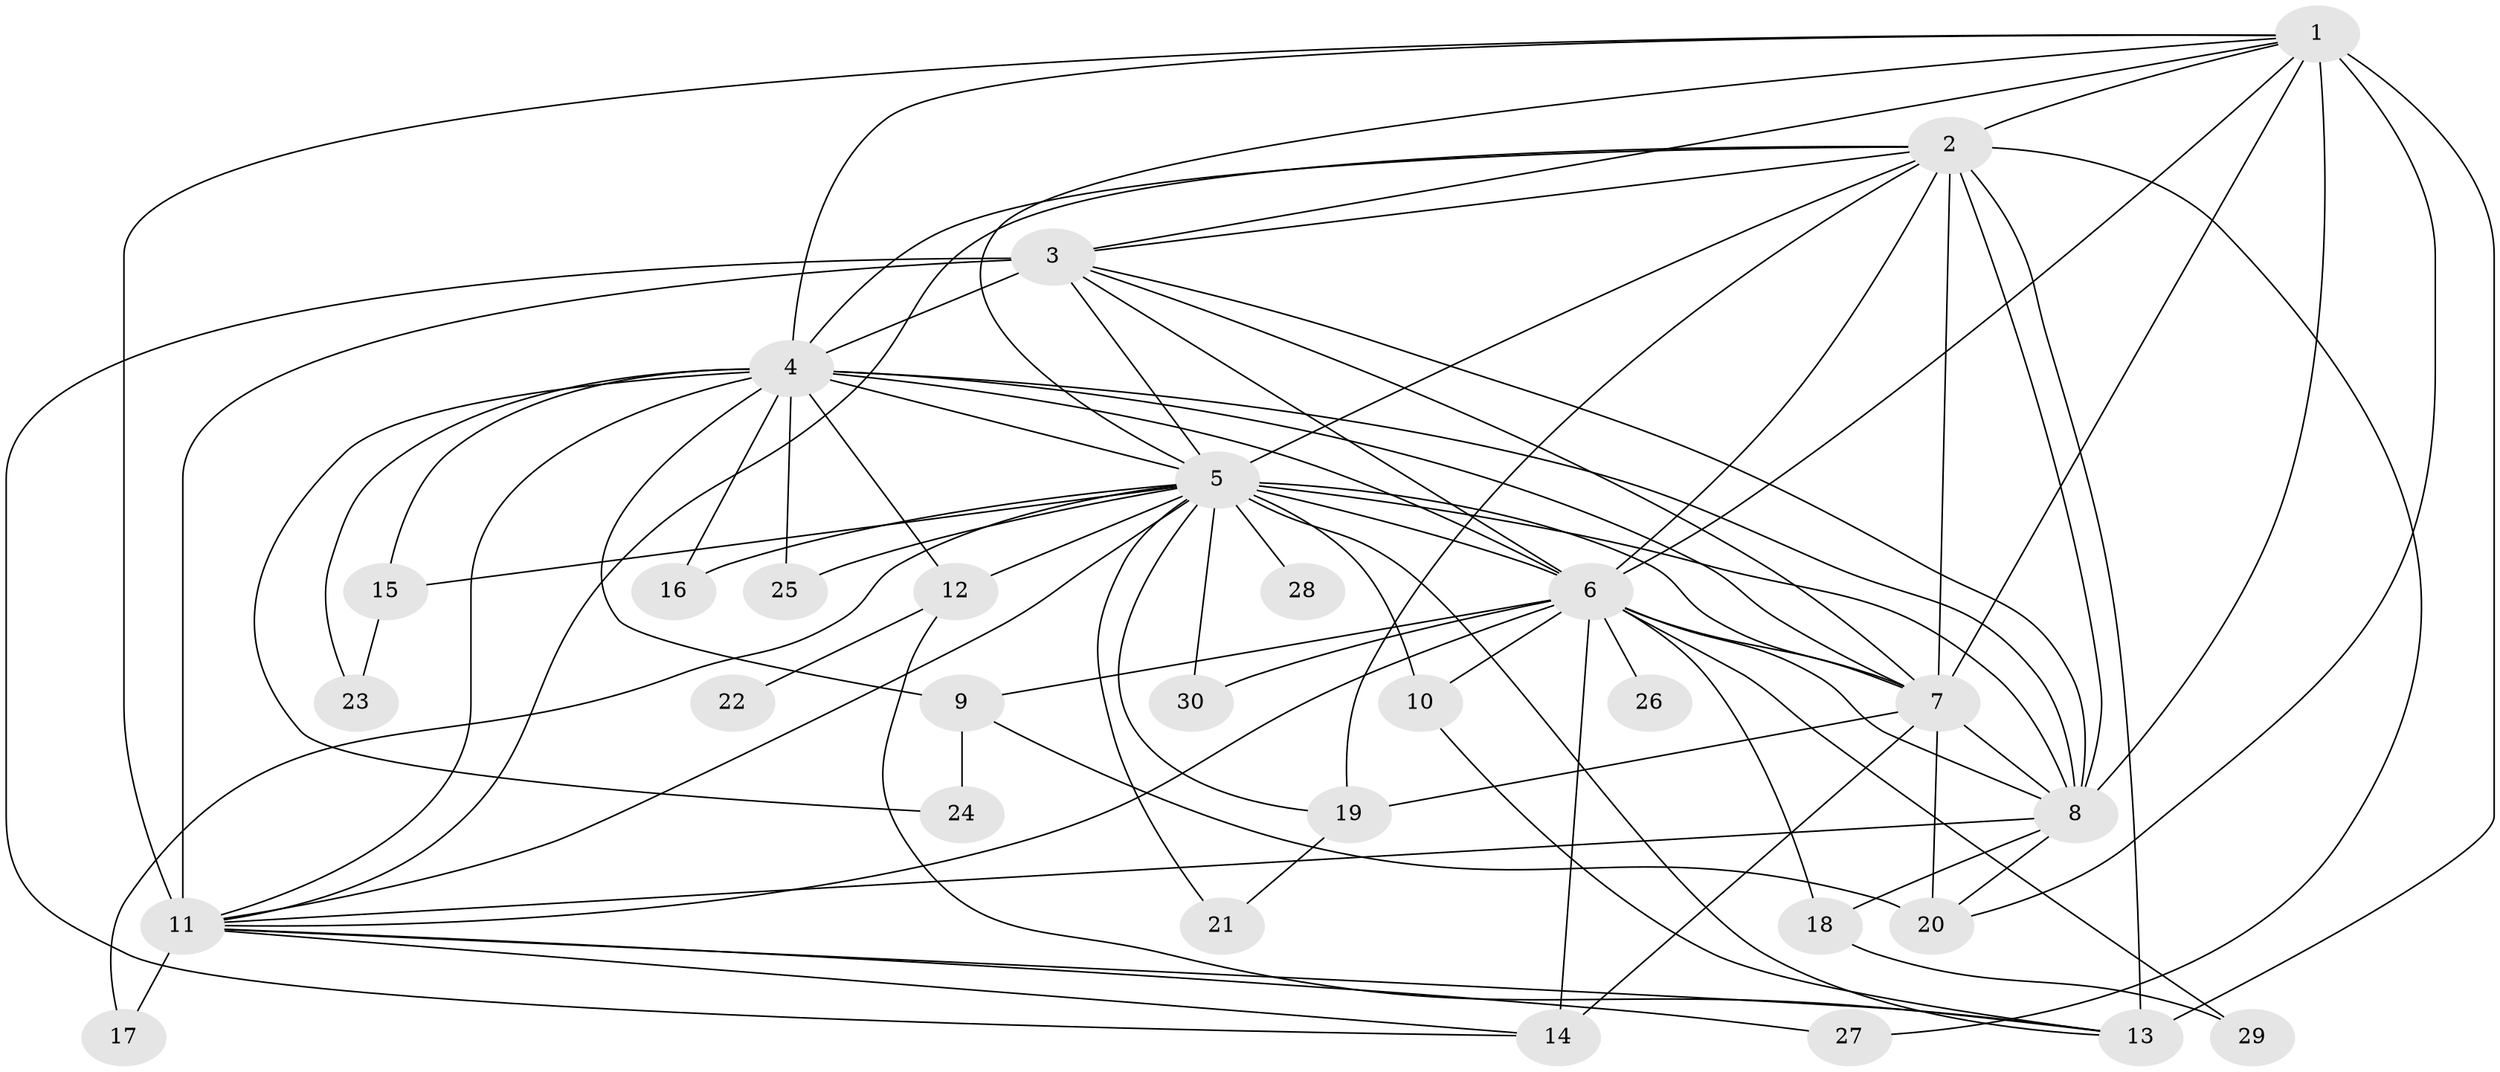 // original degree distribution, {19: 0.03333333333333333, 12: 0.016666666666666666, 21: 0.016666666666666666, 24: 0.016666666666666666, 20: 0.016666666666666666, 15: 0.05, 13: 0.016666666666666666, 4: 0.03333333333333333, 3: 0.16666666666666666, 2: 0.6166666666666667, 5: 0.016666666666666666}
// Generated by graph-tools (version 1.1) at 2025/49/03/04/25 22:49:24]
// undirected, 30 vertices, 83 edges
graph export_dot {
  node [color=gray90,style=filled];
  1;
  2;
  3;
  4;
  5;
  6;
  7;
  8;
  9;
  10;
  11;
  12;
  13;
  14;
  15;
  16;
  17;
  18;
  19;
  20;
  21;
  22;
  23;
  24;
  25;
  26;
  27;
  28;
  29;
  30;
  1 -- 2 [weight=3.0];
  1 -- 3 [weight=1.0];
  1 -- 4 [weight=1.0];
  1 -- 5 [weight=1.0];
  1 -- 6 [weight=1.0];
  1 -- 7 [weight=2.0];
  1 -- 8 [weight=1.0];
  1 -- 11 [weight=2.0];
  1 -- 13 [weight=6.0];
  1 -- 20 [weight=1.0];
  2 -- 3 [weight=2.0];
  2 -- 4 [weight=2.0];
  2 -- 5 [weight=2.0];
  2 -- 6 [weight=2.0];
  2 -- 7 [weight=4.0];
  2 -- 8 [weight=3.0];
  2 -- 11 [weight=1.0];
  2 -- 13 [weight=1.0];
  2 -- 19 [weight=2.0];
  2 -- 27 [weight=1.0];
  3 -- 4 [weight=1.0];
  3 -- 5 [weight=1.0];
  3 -- 6 [weight=1.0];
  3 -- 7 [weight=3.0];
  3 -- 8 [weight=1.0];
  3 -- 11 [weight=10.0];
  3 -- 14 [weight=1.0];
  4 -- 5 [weight=1.0];
  4 -- 6 [weight=1.0];
  4 -- 7 [weight=3.0];
  4 -- 8 [weight=1.0];
  4 -- 9 [weight=1.0];
  4 -- 11 [weight=2.0];
  4 -- 12 [weight=1.0];
  4 -- 15 [weight=1.0];
  4 -- 16 [weight=1.0];
  4 -- 23 [weight=1.0];
  4 -- 24 [weight=1.0];
  4 -- 25 [weight=1.0];
  5 -- 6 [weight=1.0];
  5 -- 7 [weight=3.0];
  5 -- 8 [weight=1.0];
  5 -- 10 [weight=1.0];
  5 -- 11 [weight=1.0];
  5 -- 12 [weight=1.0];
  5 -- 13 [weight=2.0];
  5 -- 15 [weight=1.0];
  5 -- 16 [weight=1.0];
  5 -- 17 [weight=1.0];
  5 -- 19 [weight=1.0];
  5 -- 21 [weight=1.0];
  5 -- 25 [weight=1.0];
  5 -- 28 [weight=1.0];
  5 -- 30 [weight=1.0];
  6 -- 7 [weight=3.0];
  6 -- 8 [weight=1.0];
  6 -- 9 [weight=1.0];
  6 -- 10 [weight=1.0];
  6 -- 11 [weight=1.0];
  6 -- 14 [weight=2.0];
  6 -- 18 [weight=1.0];
  6 -- 26 [weight=1.0];
  6 -- 29 [weight=1.0];
  6 -- 30 [weight=1.0];
  7 -- 8 [weight=2.0];
  7 -- 14 [weight=4.0];
  7 -- 19 [weight=1.0];
  7 -- 20 [weight=1.0];
  8 -- 11 [weight=1.0];
  8 -- 18 [weight=1.0];
  8 -- 20 [weight=1.0];
  9 -- 20 [weight=1.0];
  9 -- 24 [weight=1.0];
  10 -- 13 [weight=1.0];
  11 -- 13 [weight=1.0];
  11 -- 14 [weight=2.0];
  11 -- 17 [weight=1.0];
  11 -- 27 [weight=1.0];
  12 -- 13 [weight=1.0];
  12 -- 22 [weight=1.0];
  15 -- 23 [weight=1.0];
  18 -- 29 [weight=1.0];
  19 -- 21 [weight=1.0];
}

